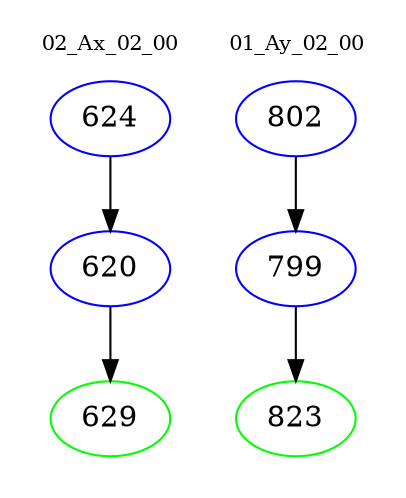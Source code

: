 digraph{
subgraph cluster_0 {
color = white
label = "02_Ax_02_00";
fontsize=10;
T0_624 [label="624", color="blue"]
T0_624 -> T0_620 [color="black"]
T0_620 [label="620", color="blue"]
T0_620 -> T0_629 [color="black"]
T0_629 [label="629", color="green"]
}
subgraph cluster_1 {
color = white
label = "01_Ay_02_00";
fontsize=10;
T1_802 [label="802", color="blue"]
T1_802 -> T1_799 [color="black"]
T1_799 [label="799", color="blue"]
T1_799 -> T1_823 [color="black"]
T1_823 [label="823", color="green"]
}
}
